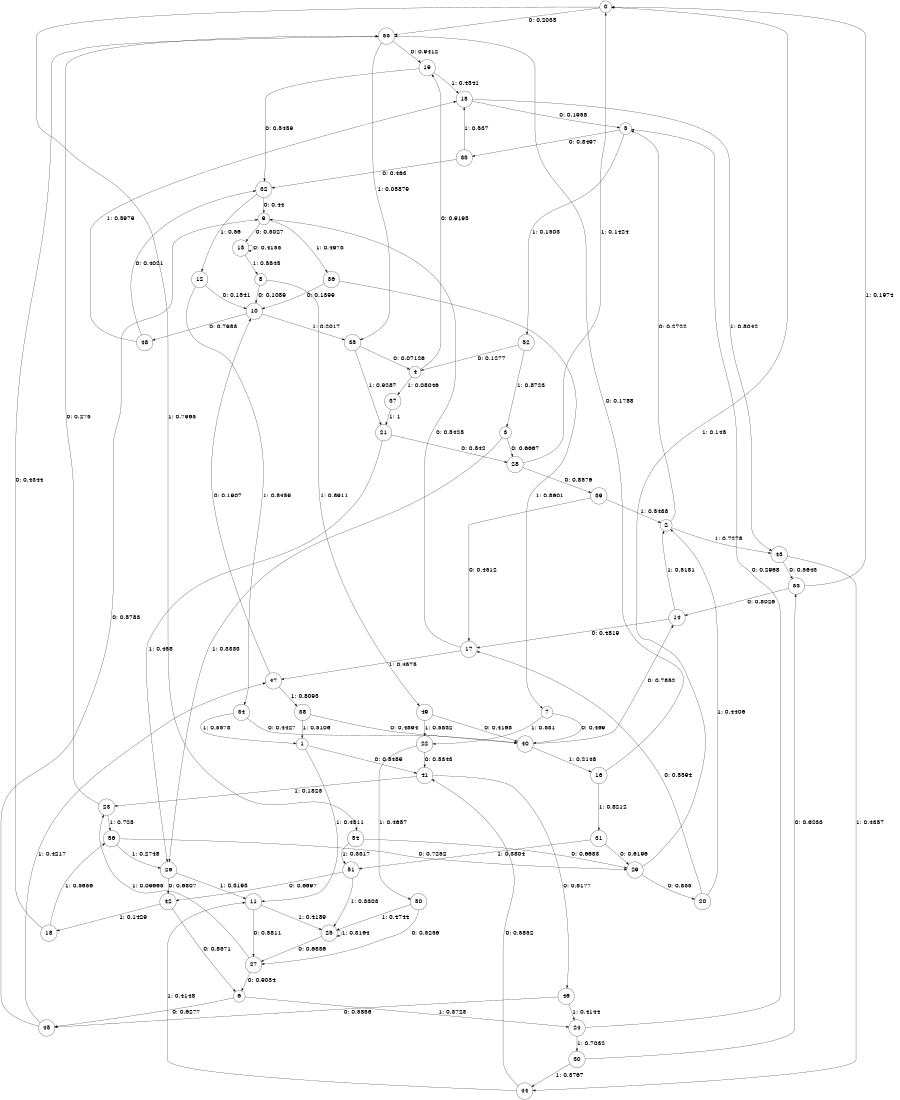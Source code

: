 digraph "ch11concat_phase3_L8" {
size = "6,8.5";
ratio = "fill";
node [shape = circle];
node [fontsize = 24];
edge [fontsize = 24];
0 -> 55 [label = "0: 0.2035   "];
0 -> 54 [label = "1: 0.7965   "];
1 -> 41 [label = "0: 0.5489   "];
1 -> 11 [label = "1: 0.4511   "];
2 -> 5 [label = "0: 0.2722   "];
2 -> 43 [label = "1: 0.7278   "];
3 -> 28 [label = "0: 0.6667   "];
3 -> 26 [label = "1: 0.3333   "];
4 -> 19 [label = "0: 0.9195   "];
4 -> 37 [label = "1: 0.08046  "];
5 -> 33 [label = "0: 0.8497   "];
5 -> 52 [label = "1: 0.1503   "];
6 -> 45 [label = "0: 0.6277   "];
6 -> 24 [label = "1: 0.3723   "];
7 -> 40 [label = "0: 0.469    "];
7 -> 22 [label = "1: 0.531    "];
8 -> 10 [label = "0: 0.1089   "];
8 -> 49 [label = "1: 0.8911   "];
9 -> 13 [label = "0: 0.5027   "];
9 -> 36 [label = "1: 0.4973   "];
10 -> 48 [label = "0: 0.7983   "];
10 -> 35 [label = "1: 0.2017   "];
11 -> 27 [label = "0: 0.5811   "];
11 -> 25 [label = "1: 0.4189   "];
12 -> 10 [label = "0: 0.1541   "];
12 -> 34 [label = "1: 0.8459   "];
13 -> 13 [label = "0: 0.4155   "];
13 -> 8 [label = "1: 0.5845   "];
14 -> 17 [label = "0: 0.4819   "];
14 -> 2 [label = "1: 0.5181   "];
15 -> 5 [label = "0: 0.1958   "];
15 -> 43 [label = "1: 0.8042   "];
16 -> 55 [label = "0: 0.1788   "];
16 -> 31 [label = "1: 0.8212   "];
17 -> 9 [label = "0: 0.5425   "];
17 -> 47 [label = "1: 0.4575   "];
18 -> 55 [label = "0: 0.4344   "];
18 -> 56 [label = "1: 0.5656   "];
19 -> 32 [label = "0: 0.5459   "];
19 -> 15 [label = "1: 0.4541   "];
20 -> 17 [label = "0: 0.5594   "];
20 -> 2 [label = "1: 0.4406   "];
21 -> 28 [label = "0: 0.542    "];
21 -> 26 [label = "1: 0.458    "];
22 -> 41 [label = "0: 0.5343   "];
22 -> 50 [label = "1: 0.4657   "];
23 -> 55 [label = "0: 0.275    "];
23 -> 56 [label = "1: 0.725    "];
24 -> 5 [label = "0: 0.2968   "];
24 -> 30 [label = "1: 0.7032   "];
25 -> 27 [label = "0: 0.6836   "];
25 -> 25 [label = "1: 0.3164   "];
26 -> 42 [label = "0: 0.6807   "];
26 -> 11 [label = "1: 0.3193   "];
27 -> 6 [label = "0: 0.9034   "];
27 -> 23 [label = "1: 0.09665  "];
28 -> 39 [label = "0: 0.8576   "];
28 -> 0 [label = "1: 0.1424   "];
29 -> 20 [label = "0: 0.855    "];
29 -> 0 [label = "1: 0.145    "];
30 -> 53 [label = "0: 0.6233   "];
30 -> 44 [label = "1: 0.3767   "];
31 -> 29 [label = "0: 0.6196   "];
31 -> 51 [label = "1: 0.3804   "];
32 -> 9 [label = "0: 0.44     "];
32 -> 12 [label = "1: 0.56     "];
33 -> 32 [label = "0: 0.463    "];
33 -> 15 [label = "1: 0.537    "];
34 -> 40 [label = "0: 0.4427   "];
34 -> 1 [label = "1: 0.5573   "];
35 -> 4 [label = "0: 0.07126  "];
35 -> 21 [label = "1: 0.9287   "];
36 -> 10 [label = "0: 0.1399   "];
36 -> 7 [label = "1: 0.8601   "];
37 -> 21 [label = "1: 1        "];
38 -> 40 [label = "0: 0.4894   "];
38 -> 1 [label = "1: 0.5106   "];
39 -> 17 [label = "0: 0.4512   "];
39 -> 2 [label = "1: 0.5488   "];
40 -> 14 [label = "0: 0.7852   "];
40 -> 16 [label = "1: 0.2148   "];
41 -> 46 [label = "0: 0.8177   "];
41 -> 23 [label = "1: 0.1823   "];
42 -> 6 [label = "0: 0.8571   "];
42 -> 18 [label = "1: 0.1429   "];
43 -> 53 [label = "0: 0.5643   "];
43 -> 44 [label = "1: 0.4357   "];
44 -> 41 [label = "0: 0.5852   "];
44 -> 11 [label = "1: 0.4148   "];
45 -> 9 [label = "0: 0.5783   "];
45 -> 47 [label = "1: 0.4217   "];
46 -> 45 [label = "0: 0.5856   "];
46 -> 24 [label = "1: 0.4144   "];
47 -> 10 [label = "0: 0.1907   "];
47 -> 38 [label = "1: 0.8093   "];
48 -> 32 [label = "0: 0.4021   "];
48 -> 15 [label = "1: 0.5979   "];
49 -> 40 [label = "0: 0.4168   "];
49 -> 22 [label = "1: 0.5832   "];
50 -> 27 [label = "0: 0.5256   "];
50 -> 25 [label = "1: 0.4744   "];
51 -> 42 [label = "0: 0.6697   "];
51 -> 25 [label = "1: 0.3303   "];
52 -> 4 [label = "0: 0.1277   "];
52 -> 3 [label = "1: 0.8723   "];
53 -> 14 [label = "0: 0.8026   "];
53 -> 0 [label = "1: 0.1974   "];
54 -> 29 [label = "0: 0.6683   "];
54 -> 51 [label = "1: 0.3317   "];
55 -> 19 [label = "0: 0.9412   "];
55 -> 35 [label = "1: 0.05879  "];
56 -> 29 [label = "0: 0.7252   "];
56 -> 26 [label = "1: 0.2748   "];
}